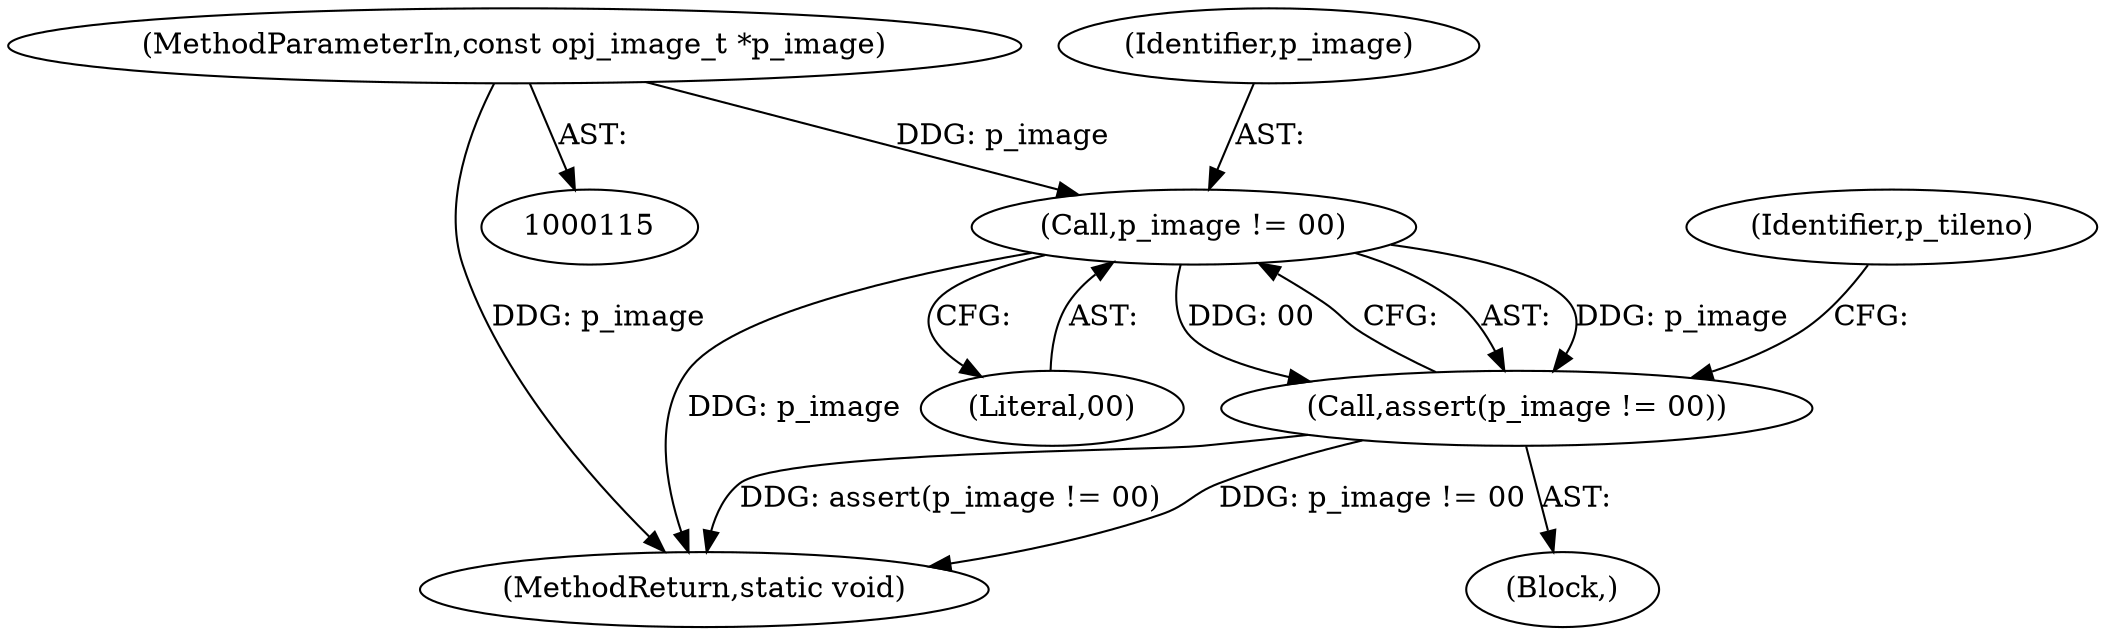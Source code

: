 digraph "0_openjpeg_c58df149900df862806d0e892859b41115875845@pointer" {
"1000116" [label="(MethodParameterIn,const opj_image_t *p_image)"];
"1000149" [label="(Call,p_image != 00)"];
"1000148" [label="(Call,assert(p_image != 00))"];
"1000116" [label="(MethodParameterIn,const opj_image_t *p_image)"];
"1000150" [label="(Identifier,p_image)"];
"1000574" [label="(MethodReturn,static void)"];
"1000127" [label="(Block,)"];
"1000148" [label="(Call,assert(p_image != 00))"];
"1000154" [label="(Identifier,p_tileno)"];
"1000149" [label="(Call,p_image != 00)"];
"1000151" [label="(Literal,00)"];
"1000116" -> "1000115"  [label="AST: "];
"1000116" -> "1000574"  [label="DDG: p_image"];
"1000116" -> "1000149"  [label="DDG: p_image"];
"1000149" -> "1000148"  [label="AST: "];
"1000149" -> "1000151"  [label="CFG: "];
"1000150" -> "1000149"  [label="AST: "];
"1000151" -> "1000149"  [label="AST: "];
"1000148" -> "1000149"  [label="CFG: "];
"1000149" -> "1000574"  [label="DDG: p_image"];
"1000149" -> "1000148"  [label="DDG: p_image"];
"1000149" -> "1000148"  [label="DDG: 00"];
"1000148" -> "1000127"  [label="AST: "];
"1000154" -> "1000148"  [label="CFG: "];
"1000148" -> "1000574"  [label="DDG: assert(p_image != 00)"];
"1000148" -> "1000574"  [label="DDG: p_image != 00"];
}
